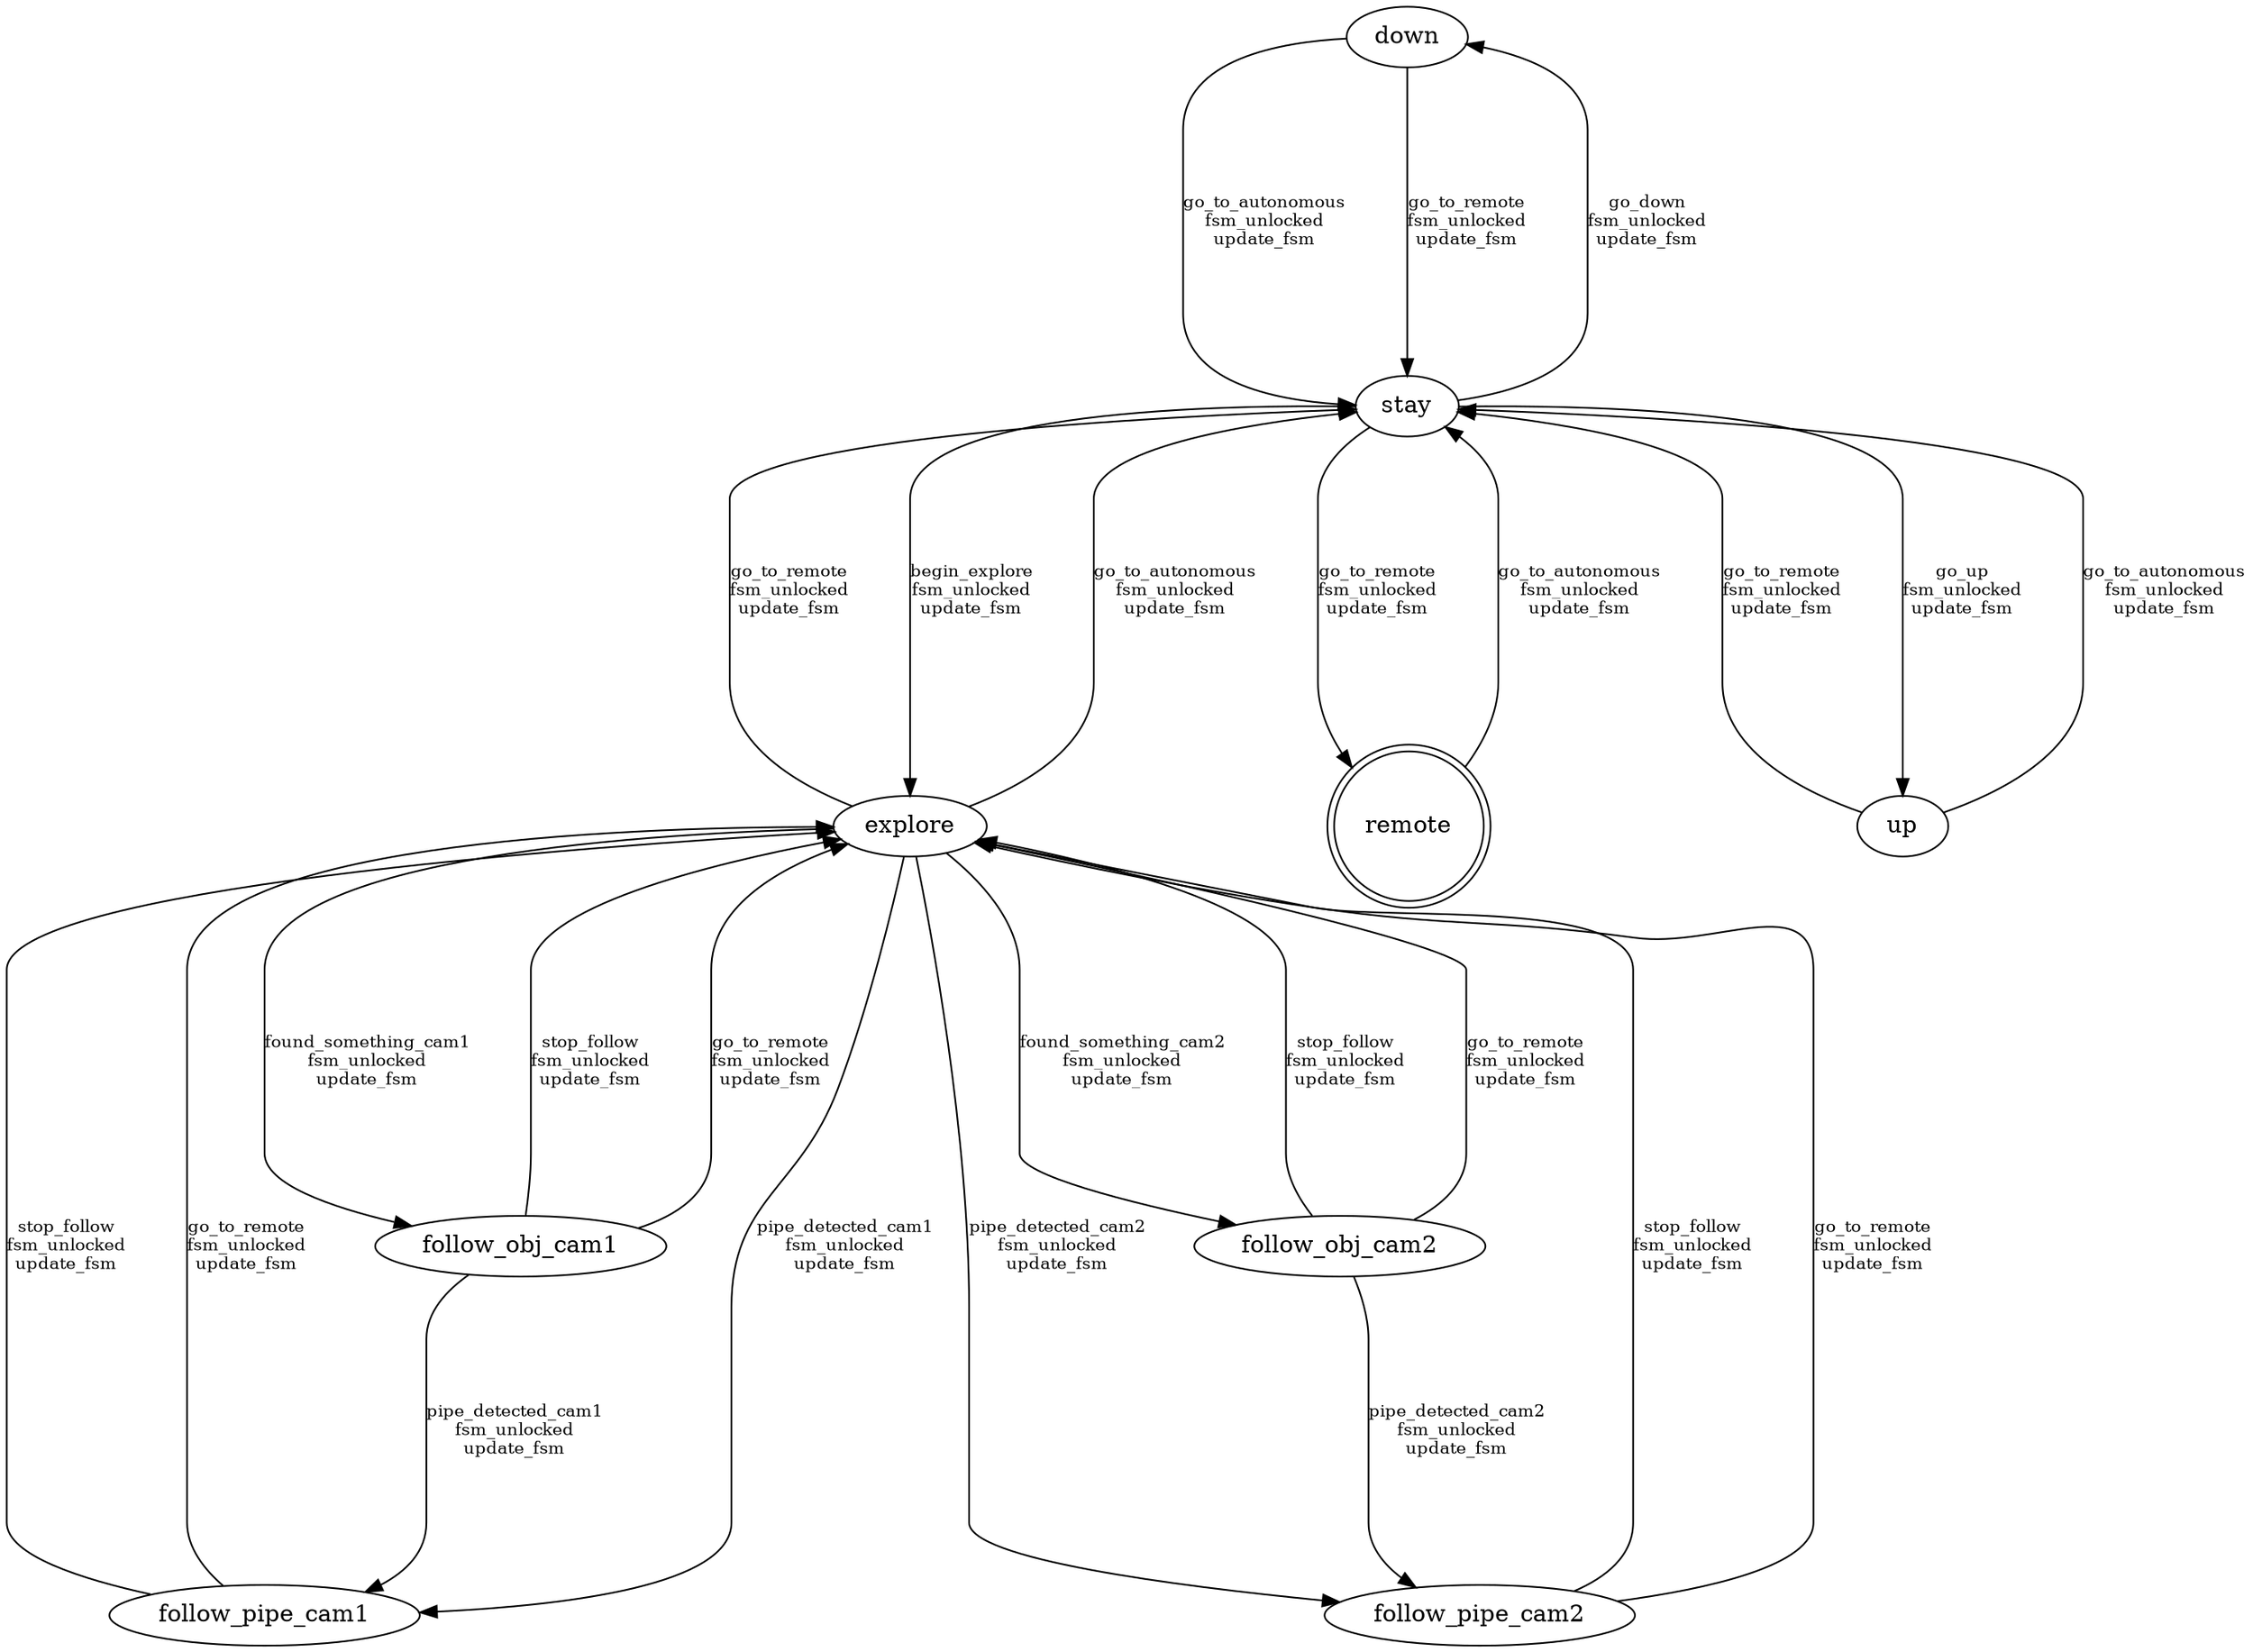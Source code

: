 digraph links {
	edge [fontsize = 10];
	down;
	explore;
	follow_obj_cam1;
	follow_obj_cam2;
	follow_pipe_cam1;
	follow_pipe_cam2;
	remote;
	stay;
	up;
	remote[shape=doublecircle];
	down->stay [label = "go_to_autonomous\nfsm_unlocked\nupdate_fsm"] [minlen=4]
	down->stay [label = "go_to_remote\nfsm_unlocked\nupdate_fsm"] [minlen=4]
	explore->stay [label = "go_to_autonomous\nfsm_unlocked\nupdate_fsm"] [minlen=4]
	explore->follow_obj_cam1 [label = "found_something_cam1\nfsm_unlocked\nupdate_fsm"] [minlen=4]
	explore->follow_obj_cam2 [label = "found_something_cam2\nfsm_unlocked\nupdate_fsm"] [minlen=4]
	explore->follow_pipe_cam1 [label = "pipe_detected_cam1\nfsm_unlocked\nupdate_fsm"] [minlen=4]
	explore->follow_pipe_cam2 [label = "pipe_detected_cam2\nfsm_unlocked\nupdate_fsm"] [minlen=4]
	explore->stay [label = "go_to_remote\nfsm_unlocked\nupdate_fsm"] [minlen=4]
	follow_obj_cam1->follow_pipe_cam1 [label = "pipe_detected_cam1\nfsm_unlocked\nupdate_fsm"] [minlen=4]
	follow_obj_cam1->explore [label = "stop_follow\nfsm_unlocked\nupdate_fsm"] [minlen=4]
	follow_obj_cam1->explore [label = "go_to_remote\nfsm_unlocked\nupdate_fsm"] [minlen=4]
	follow_obj_cam2->follow_pipe_cam2 [label = "pipe_detected_cam2\nfsm_unlocked\nupdate_fsm"] [minlen=4]
	follow_obj_cam2->explore [label = "stop_follow\nfsm_unlocked\nupdate_fsm"] [minlen=4]
	follow_obj_cam2->explore [label = "go_to_remote\nfsm_unlocked\nupdate_fsm"] [minlen=4]
	follow_pipe_cam1->explore [label = "stop_follow\nfsm_unlocked\nupdate_fsm"] [minlen=4]
	follow_pipe_cam1->explore [label = "go_to_remote\nfsm_unlocked\nupdate_fsm"] [minlen=4]
	follow_pipe_cam2->explore [label = "stop_follow\nfsm_unlocked\nupdate_fsm"] [minlen=4]
	follow_pipe_cam2->explore [label = "go_to_remote\nfsm_unlocked\nupdate_fsm"] [minlen=4]
	remote->stay [label = "go_to_autonomous\nfsm_unlocked\nupdate_fsm"] [minlen=4]
	stay->down [label = "go_down\nfsm_unlocked\nupdate_fsm"] [minlen=4]
	stay->up [label = "go_up\nfsm_unlocked\nupdate_fsm"] [minlen=4]
	stay->explore [label = "begin_explore\nfsm_unlocked\nupdate_fsm"] [minlen=4]
	stay->remote [label = "go_to_remote\nfsm_unlocked\nupdate_fsm"] [minlen=4]
	up->stay [label = "go_to_autonomous\nfsm_unlocked\nupdate_fsm"] [minlen=4]
	up->stay [label = "go_to_remote\nfsm_unlocked\nupdate_fsm"] [minlen=4]
}